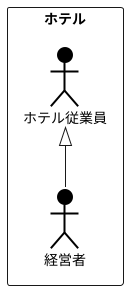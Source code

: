 @startuml ユースケース図
' left to right direction

rectangle ホテル{
    actor 経営者 #000000;line:Black;line.bold;
    actor ホテル従業員 #000000;line:Black;line.bold;
}
ホテル従業員<|-- 経営者
@enduml
